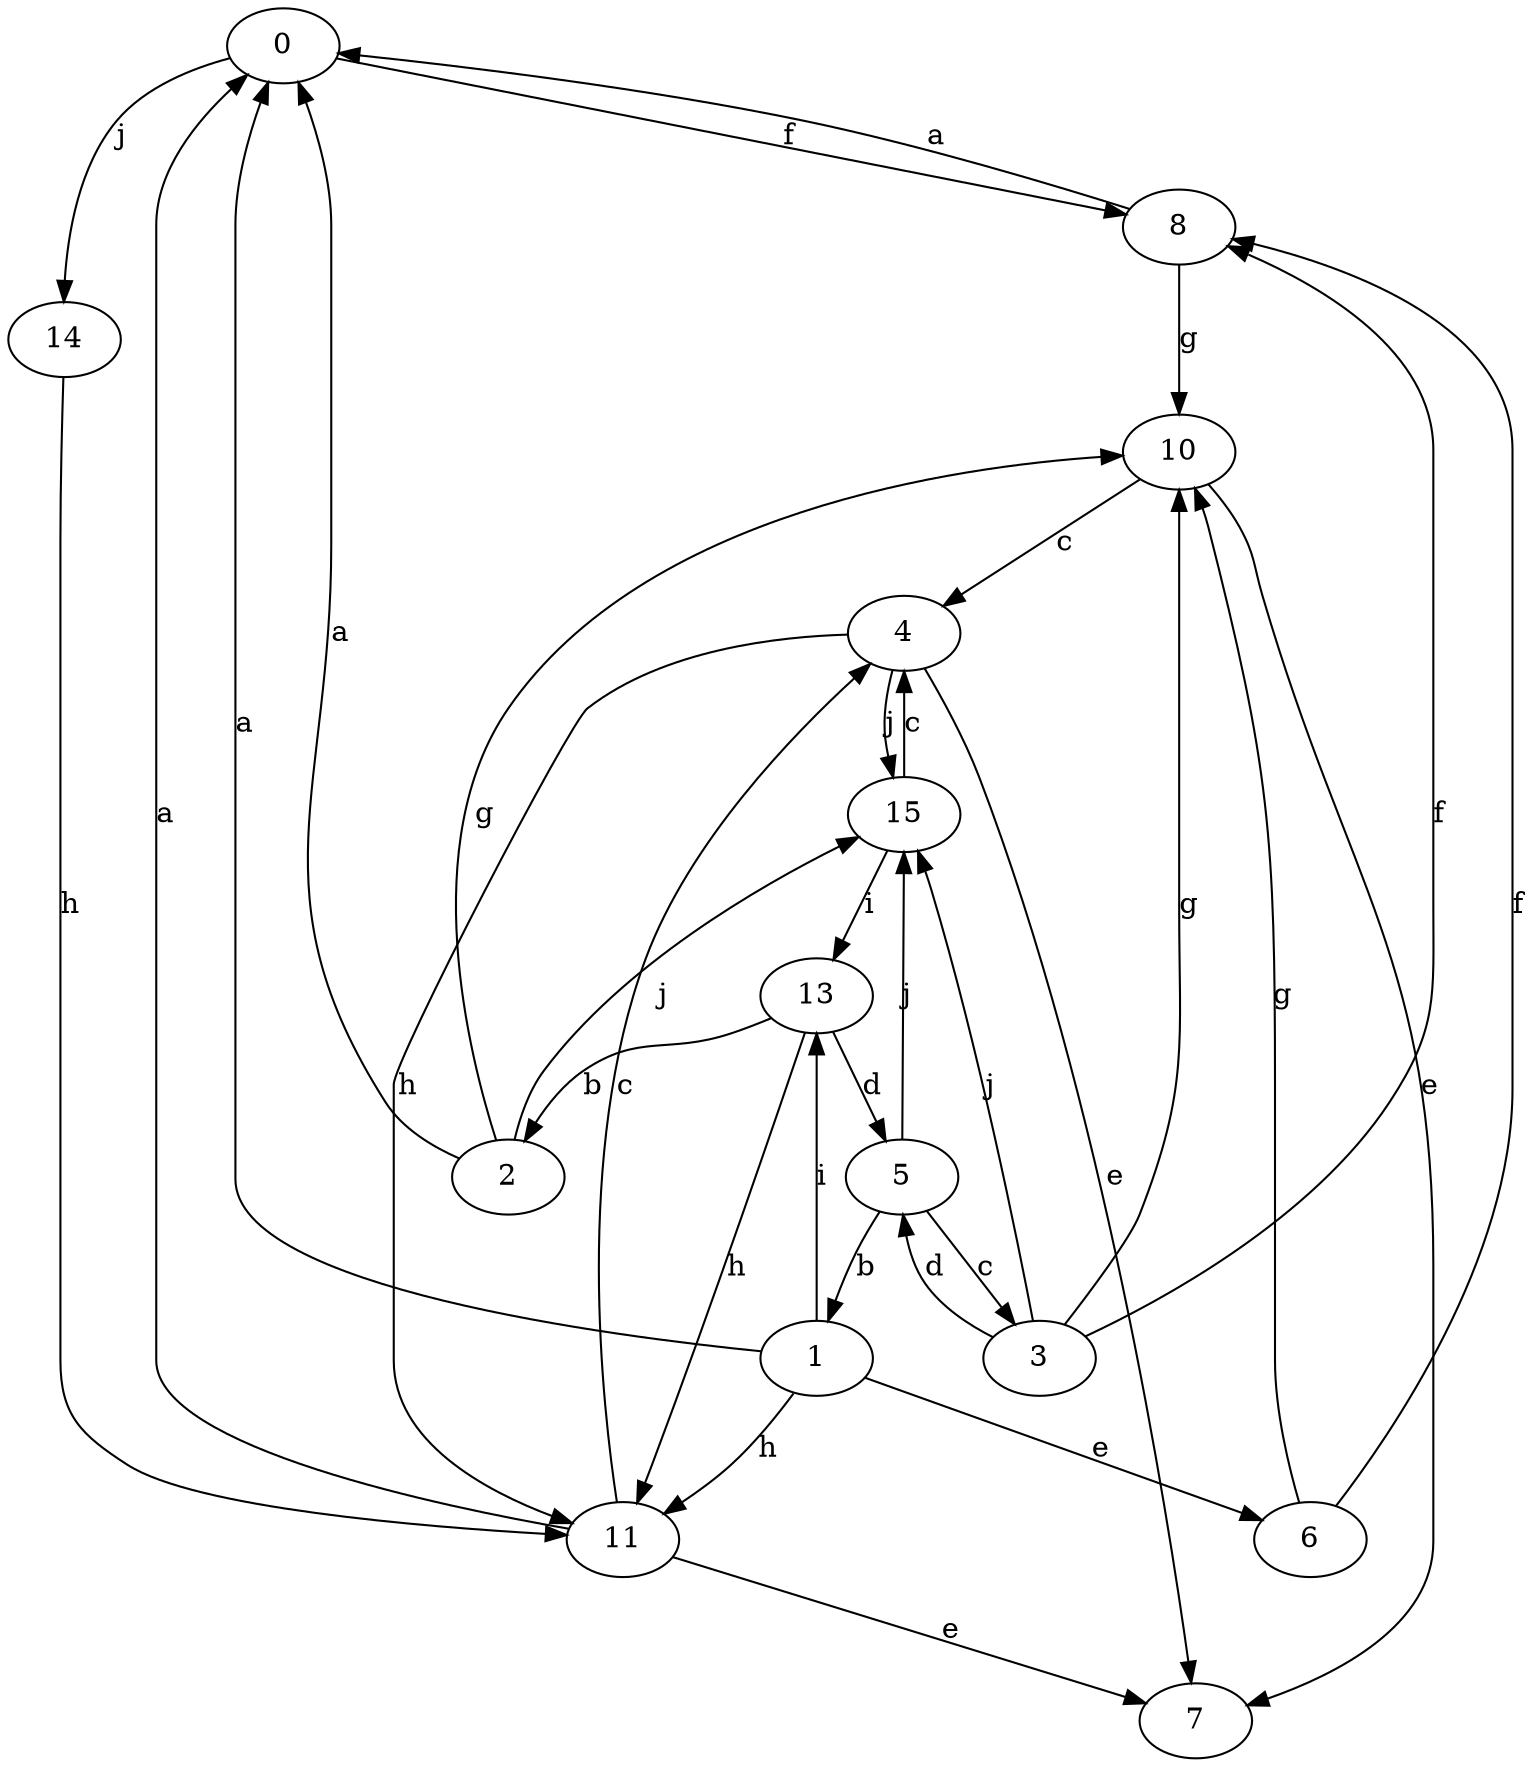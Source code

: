 strict digraph  {
0;
1;
2;
3;
4;
5;
6;
7;
8;
10;
11;
13;
14;
15;
0 -> 8  [label=f];
0 -> 14  [label=j];
1 -> 0  [label=a];
1 -> 6  [label=e];
1 -> 11  [label=h];
1 -> 13  [label=i];
2 -> 0  [label=a];
2 -> 10  [label=g];
2 -> 15  [label=j];
3 -> 5  [label=d];
3 -> 8  [label=f];
3 -> 10  [label=g];
3 -> 15  [label=j];
4 -> 7  [label=e];
4 -> 11  [label=h];
4 -> 15  [label=j];
5 -> 1  [label=b];
5 -> 3  [label=c];
5 -> 15  [label=j];
6 -> 8  [label=f];
6 -> 10  [label=g];
8 -> 0  [label=a];
8 -> 10  [label=g];
10 -> 4  [label=c];
10 -> 7  [label=e];
11 -> 0  [label=a];
11 -> 4  [label=c];
11 -> 7  [label=e];
13 -> 2  [label=b];
13 -> 5  [label=d];
13 -> 11  [label=h];
14 -> 11  [label=h];
15 -> 4  [label=c];
15 -> 13  [label=i];
}
